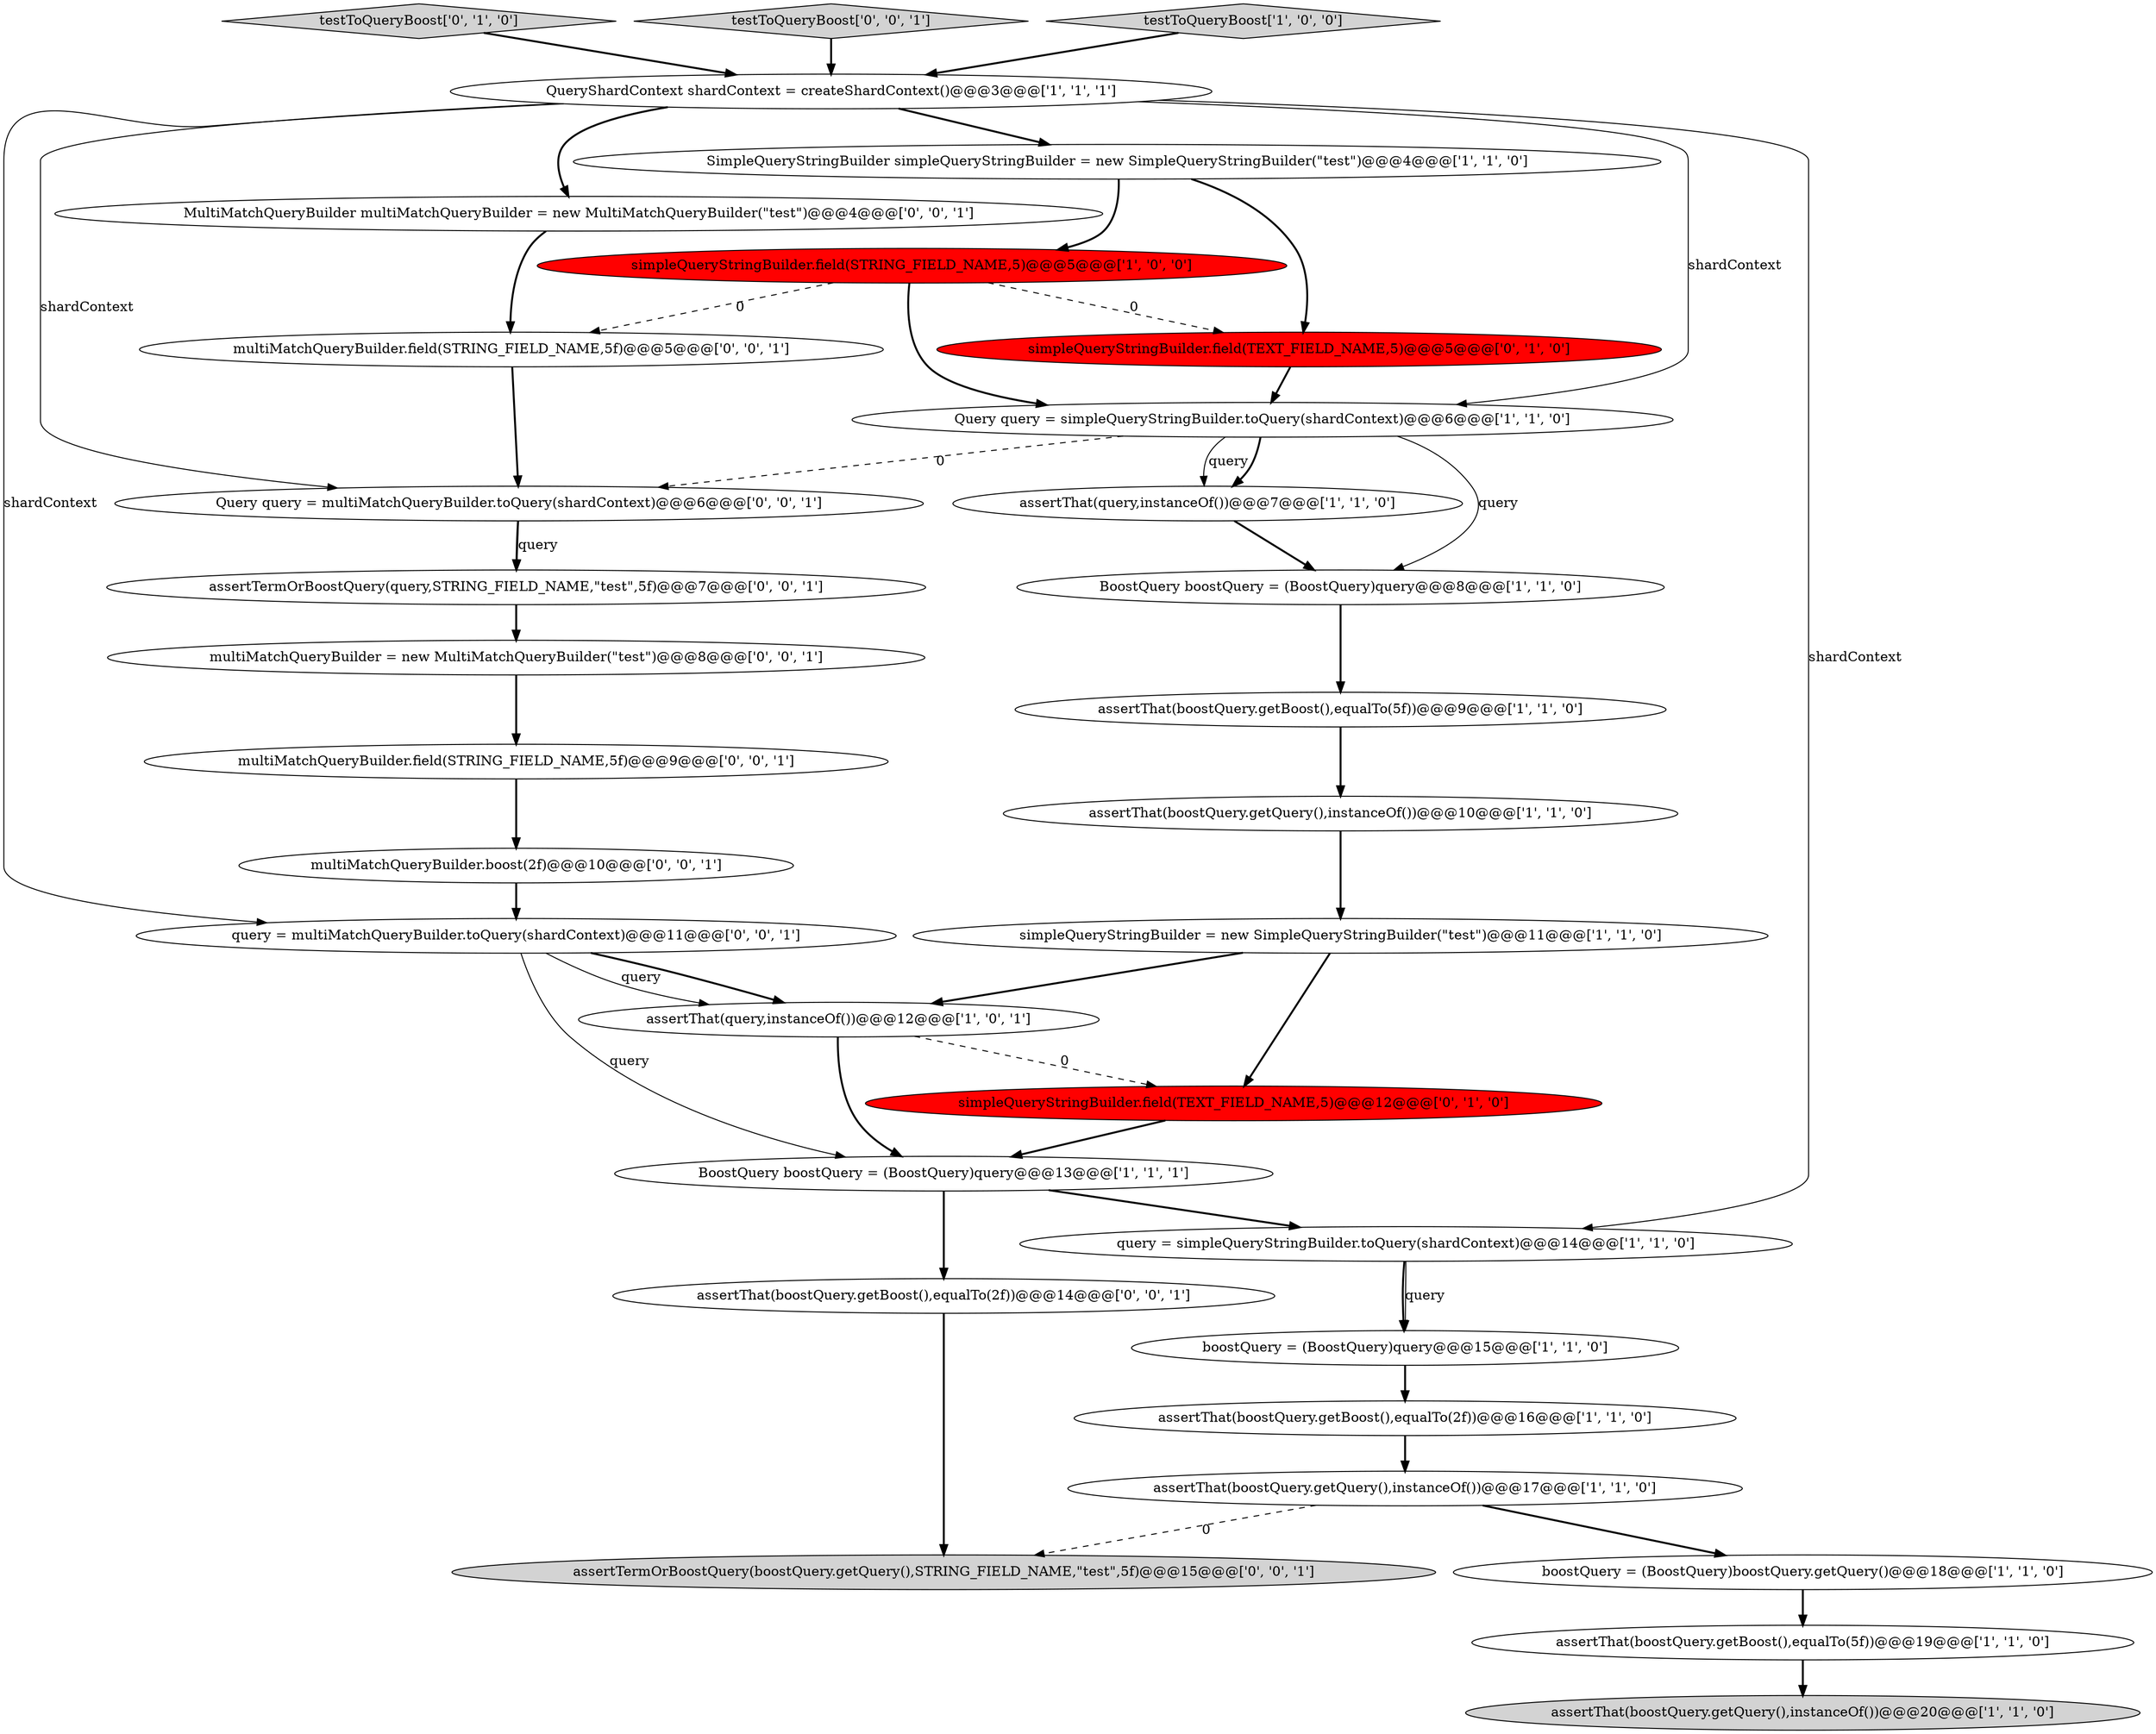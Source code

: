 digraph {
28 [style = filled, label = "assertTermOrBoostQuery(query,STRING_FIELD_NAME,\"test\",5f)@@@7@@@['0', '0', '1']", fillcolor = white, shape = ellipse image = "AAA0AAABBB3BBB"];
14 [style = filled, label = "boostQuery = (BoostQuery)boostQuery.getQuery()@@@18@@@['1', '1', '0']", fillcolor = white, shape = ellipse image = "AAA0AAABBB1BBB"];
30 [style = filled, label = "multiMatchQueryBuilder.field(STRING_FIELD_NAME,5f)@@@5@@@['0', '0', '1']", fillcolor = white, shape = ellipse image = "AAA0AAABBB3BBB"];
18 [style = filled, label = "assertThat(boostQuery.getQuery(),instanceOf())@@@10@@@['1', '1', '0']", fillcolor = white, shape = ellipse image = "AAA0AAABBB1BBB"];
4 [style = filled, label = "BoostQuery boostQuery = (BoostQuery)query@@@13@@@['1', '1', '1']", fillcolor = white, shape = ellipse image = "AAA0AAABBB1BBB"];
32 [style = filled, label = "MultiMatchQueryBuilder multiMatchQueryBuilder = new MultiMatchQueryBuilder(\"test\")@@@4@@@['0', '0', '1']", fillcolor = white, shape = ellipse image = "AAA0AAABBB3BBB"];
5 [style = filled, label = "boostQuery = (BoostQuery)query@@@15@@@['1', '1', '0']", fillcolor = white, shape = ellipse image = "AAA0AAABBB1BBB"];
15 [style = filled, label = "assertThat(boostQuery.getBoost(),equalTo(2f))@@@16@@@['1', '1', '0']", fillcolor = white, shape = ellipse image = "AAA0AAABBB1BBB"];
19 [style = filled, label = "testToQueryBoost['0', '1', '0']", fillcolor = lightgray, shape = diamond image = "AAA0AAABBB2BBB"];
3 [style = filled, label = "QueryShardContext shardContext = createShardContext()@@@3@@@['1', '1', '1']", fillcolor = white, shape = ellipse image = "AAA0AAABBB1BBB"];
23 [style = filled, label = "assertTermOrBoostQuery(boostQuery.getQuery(),STRING_FIELD_NAME,\"test\",5f)@@@15@@@['0', '0', '1']", fillcolor = lightgray, shape = ellipse image = "AAA0AAABBB3BBB"];
21 [style = filled, label = "simpleQueryStringBuilder.field(TEXT_FIELD_NAME,5)@@@12@@@['0', '1', '0']", fillcolor = red, shape = ellipse image = "AAA1AAABBB2BBB"];
22 [style = filled, label = "assertThat(boostQuery.getBoost(),equalTo(2f))@@@14@@@['0', '0', '1']", fillcolor = white, shape = ellipse image = "AAA0AAABBB3BBB"];
26 [style = filled, label = "query = multiMatchQueryBuilder.toQuery(shardContext)@@@11@@@['0', '0', '1']", fillcolor = white, shape = ellipse image = "AAA0AAABBB3BBB"];
17 [style = filled, label = "simpleQueryStringBuilder = new SimpleQueryStringBuilder(\"test\")@@@11@@@['1', '1', '0']", fillcolor = white, shape = ellipse image = "AAA0AAABBB1BBB"];
25 [style = filled, label = "multiMatchQueryBuilder.boost(2f)@@@10@@@['0', '0', '1']", fillcolor = white, shape = ellipse image = "AAA0AAABBB3BBB"];
13 [style = filled, label = "assertThat(boostQuery.getQuery(),instanceOf())@@@20@@@['1', '1', '0']", fillcolor = lightgray, shape = ellipse image = "AAA0AAABBB1BBB"];
2 [style = filled, label = "query = simpleQueryStringBuilder.toQuery(shardContext)@@@14@@@['1', '1', '0']", fillcolor = white, shape = ellipse image = "AAA0AAABBB1BBB"];
16 [style = filled, label = "BoostQuery boostQuery = (BoostQuery)query@@@8@@@['1', '1', '0']", fillcolor = white, shape = ellipse image = "AAA0AAABBB1BBB"];
0 [style = filled, label = "SimpleQueryStringBuilder simpleQueryStringBuilder = new SimpleQueryStringBuilder(\"test\")@@@4@@@['1', '1', '0']", fillcolor = white, shape = ellipse image = "AAA0AAABBB1BBB"];
8 [style = filled, label = "assertThat(boostQuery.getBoost(),equalTo(5f))@@@9@@@['1', '1', '0']", fillcolor = white, shape = ellipse image = "AAA0AAABBB1BBB"];
11 [style = filled, label = "assertThat(boostQuery.getBoost(),equalTo(5f))@@@19@@@['1', '1', '0']", fillcolor = white, shape = ellipse image = "AAA0AAABBB1BBB"];
10 [style = filled, label = "Query query = simpleQueryStringBuilder.toQuery(shardContext)@@@6@@@['1', '1', '0']", fillcolor = white, shape = ellipse image = "AAA0AAABBB1BBB"];
29 [style = filled, label = "Query query = multiMatchQueryBuilder.toQuery(shardContext)@@@6@@@['0', '0', '1']", fillcolor = white, shape = ellipse image = "AAA0AAABBB3BBB"];
1 [style = filled, label = "assertThat(query,instanceOf())@@@12@@@['1', '0', '1']", fillcolor = white, shape = ellipse image = "AAA0AAABBB1BBB"];
20 [style = filled, label = "simpleQueryStringBuilder.field(TEXT_FIELD_NAME,5)@@@5@@@['0', '1', '0']", fillcolor = red, shape = ellipse image = "AAA1AAABBB2BBB"];
31 [style = filled, label = "testToQueryBoost['0', '0', '1']", fillcolor = lightgray, shape = diamond image = "AAA0AAABBB3BBB"];
6 [style = filled, label = "simpleQueryStringBuilder.field(STRING_FIELD_NAME,5)@@@5@@@['1', '0', '0']", fillcolor = red, shape = ellipse image = "AAA1AAABBB1BBB"];
12 [style = filled, label = "testToQueryBoost['1', '0', '0']", fillcolor = lightgray, shape = diamond image = "AAA0AAABBB1BBB"];
9 [style = filled, label = "assertThat(boostQuery.getQuery(),instanceOf())@@@17@@@['1', '1', '0']", fillcolor = white, shape = ellipse image = "AAA0AAABBB1BBB"];
27 [style = filled, label = "multiMatchQueryBuilder.field(STRING_FIELD_NAME,5f)@@@9@@@['0', '0', '1']", fillcolor = white, shape = ellipse image = "AAA0AAABBB3BBB"];
24 [style = filled, label = "multiMatchQueryBuilder = new MultiMatchQueryBuilder(\"test\")@@@8@@@['0', '0', '1']", fillcolor = white, shape = ellipse image = "AAA0AAABBB3BBB"];
7 [style = filled, label = "assertThat(query,instanceOf())@@@7@@@['1', '1', '0']", fillcolor = white, shape = ellipse image = "AAA0AAABBB1BBB"];
1->4 [style = bold, label=""];
3->2 [style = solid, label="shardContext"];
3->10 [style = solid, label="shardContext"];
17->1 [style = bold, label=""];
16->8 [style = bold, label=""];
3->26 [style = solid, label="shardContext"];
0->6 [style = bold, label=""];
6->20 [style = dashed, label="0"];
8->18 [style = bold, label=""];
26->1 [style = bold, label=""];
3->29 [style = solid, label="shardContext"];
18->17 [style = bold, label=""];
5->15 [style = bold, label=""];
29->28 [style = solid, label="query"];
1->21 [style = dashed, label="0"];
4->2 [style = bold, label=""];
10->7 [style = solid, label="query"];
2->5 [style = solid, label="query"];
10->29 [style = dashed, label="0"];
32->30 [style = bold, label=""];
10->7 [style = bold, label=""];
22->23 [style = bold, label=""];
30->29 [style = bold, label=""];
9->23 [style = dashed, label="0"];
3->0 [style = bold, label=""];
20->10 [style = bold, label=""];
29->28 [style = bold, label=""];
26->1 [style = solid, label="query"];
26->4 [style = solid, label="query"];
10->16 [style = solid, label="query"];
15->9 [style = bold, label=""];
6->10 [style = bold, label=""];
11->13 [style = bold, label=""];
7->16 [style = bold, label=""];
25->26 [style = bold, label=""];
9->14 [style = bold, label=""];
28->24 [style = bold, label=""];
0->20 [style = bold, label=""];
6->30 [style = dashed, label="0"];
12->3 [style = bold, label=""];
31->3 [style = bold, label=""];
3->32 [style = bold, label=""];
14->11 [style = bold, label=""];
17->21 [style = bold, label=""];
19->3 [style = bold, label=""];
24->27 [style = bold, label=""];
27->25 [style = bold, label=""];
4->22 [style = bold, label=""];
2->5 [style = bold, label=""];
21->4 [style = bold, label=""];
}
